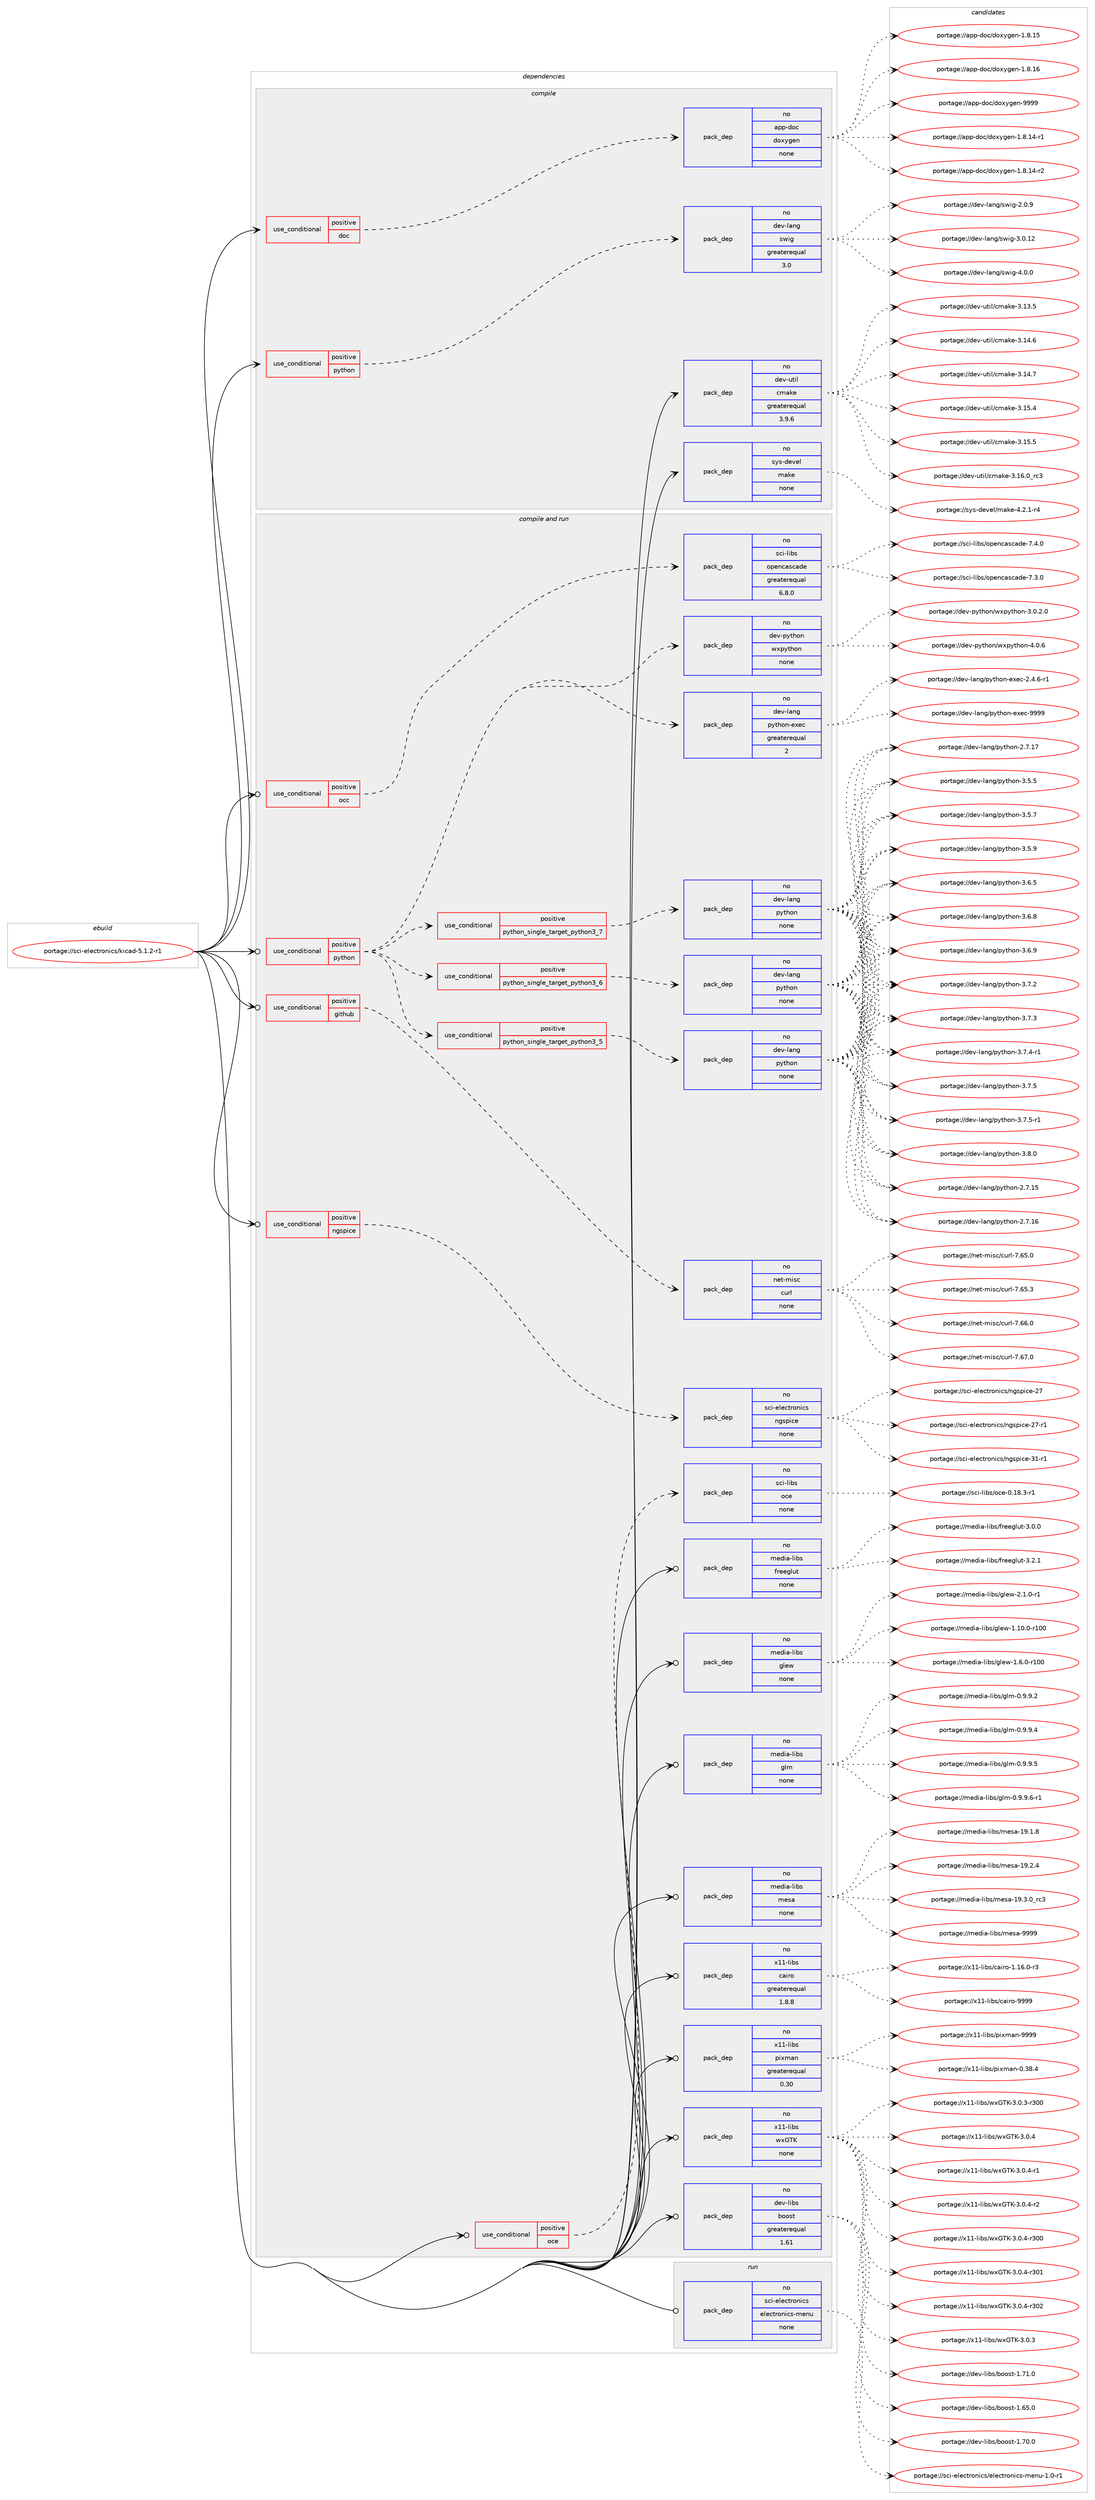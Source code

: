 digraph prolog {

# *************
# Graph options
# *************

newrank=true;
concentrate=true;
compound=true;
graph [rankdir=LR,fontname=Helvetica,fontsize=10,ranksep=1.5];#, ranksep=2.5, nodesep=0.2];
edge  [arrowhead=vee];
node  [fontname=Helvetica,fontsize=10];

# **********
# The ebuild
# **********

subgraph cluster_leftcol {
color=gray;
rank=same;
label=<<i>ebuild</i>>;
id [label="portage://sci-electronics/kicad-5.1.2-r1", color=red, width=4, href="../sci-electronics/kicad-5.1.2-r1.svg"];
}

# ****************
# The dependencies
# ****************

subgraph cluster_midcol {
color=gray;
label=<<i>dependencies</i>>;
subgraph cluster_compile {
fillcolor="#eeeeee";
style=filled;
label=<<i>compile</i>>;
subgraph cond95642 {
dependency386095 [label=<<TABLE BORDER="0" CELLBORDER="1" CELLSPACING="0" CELLPADDING="4"><TR><TD ROWSPAN="3" CELLPADDING="10">use_conditional</TD></TR><TR><TD>positive</TD></TR><TR><TD>doc</TD></TR></TABLE>>, shape=none, color=red];
subgraph pack283910 {
dependency386096 [label=<<TABLE BORDER="0" CELLBORDER="1" CELLSPACING="0" CELLPADDING="4" WIDTH="220"><TR><TD ROWSPAN="6" CELLPADDING="30">pack_dep</TD></TR><TR><TD WIDTH="110">no</TD></TR><TR><TD>app-doc</TD></TR><TR><TD>doxygen</TD></TR><TR><TD>none</TD></TR><TR><TD></TD></TR></TABLE>>, shape=none, color=blue];
}
dependency386095:e -> dependency386096:w [weight=20,style="dashed",arrowhead="vee"];
}
id:e -> dependency386095:w [weight=20,style="solid",arrowhead="vee"];
subgraph cond95643 {
dependency386097 [label=<<TABLE BORDER="0" CELLBORDER="1" CELLSPACING="0" CELLPADDING="4"><TR><TD ROWSPAN="3" CELLPADDING="10">use_conditional</TD></TR><TR><TD>positive</TD></TR><TR><TD>python</TD></TR></TABLE>>, shape=none, color=red];
subgraph pack283911 {
dependency386098 [label=<<TABLE BORDER="0" CELLBORDER="1" CELLSPACING="0" CELLPADDING="4" WIDTH="220"><TR><TD ROWSPAN="6" CELLPADDING="30">pack_dep</TD></TR><TR><TD WIDTH="110">no</TD></TR><TR><TD>dev-lang</TD></TR><TR><TD>swig</TD></TR><TR><TD>greaterequal</TD></TR><TR><TD>3.0</TD></TR></TABLE>>, shape=none, color=blue];
}
dependency386097:e -> dependency386098:w [weight=20,style="dashed",arrowhead="vee"];
}
id:e -> dependency386097:w [weight=20,style="solid",arrowhead="vee"];
subgraph pack283912 {
dependency386099 [label=<<TABLE BORDER="0" CELLBORDER="1" CELLSPACING="0" CELLPADDING="4" WIDTH="220"><TR><TD ROWSPAN="6" CELLPADDING="30">pack_dep</TD></TR><TR><TD WIDTH="110">no</TD></TR><TR><TD>dev-util</TD></TR><TR><TD>cmake</TD></TR><TR><TD>greaterequal</TD></TR><TR><TD>3.9.6</TD></TR></TABLE>>, shape=none, color=blue];
}
id:e -> dependency386099:w [weight=20,style="solid",arrowhead="vee"];
subgraph pack283913 {
dependency386100 [label=<<TABLE BORDER="0" CELLBORDER="1" CELLSPACING="0" CELLPADDING="4" WIDTH="220"><TR><TD ROWSPAN="6" CELLPADDING="30">pack_dep</TD></TR><TR><TD WIDTH="110">no</TD></TR><TR><TD>sys-devel</TD></TR><TR><TD>make</TD></TR><TR><TD>none</TD></TR><TR><TD></TD></TR></TABLE>>, shape=none, color=blue];
}
id:e -> dependency386100:w [weight=20,style="solid",arrowhead="vee"];
}
subgraph cluster_compileandrun {
fillcolor="#eeeeee";
style=filled;
label=<<i>compile and run</i>>;
subgraph cond95644 {
dependency386101 [label=<<TABLE BORDER="0" CELLBORDER="1" CELLSPACING="0" CELLPADDING="4"><TR><TD ROWSPAN="3" CELLPADDING="10">use_conditional</TD></TR><TR><TD>positive</TD></TR><TR><TD>github</TD></TR></TABLE>>, shape=none, color=red];
subgraph pack283914 {
dependency386102 [label=<<TABLE BORDER="0" CELLBORDER="1" CELLSPACING="0" CELLPADDING="4" WIDTH="220"><TR><TD ROWSPAN="6" CELLPADDING="30">pack_dep</TD></TR><TR><TD WIDTH="110">no</TD></TR><TR><TD>net-misc</TD></TR><TR><TD>curl</TD></TR><TR><TD>none</TD></TR><TR><TD></TD></TR></TABLE>>, shape=none, color=blue];
}
dependency386101:e -> dependency386102:w [weight=20,style="dashed",arrowhead="vee"];
}
id:e -> dependency386101:w [weight=20,style="solid",arrowhead="odotvee"];
subgraph cond95645 {
dependency386103 [label=<<TABLE BORDER="0" CELLBORDER="1" CELLSPACING="0" CELLPADDING="4"><TR><TD ROWSPAN="3" CELLPADDING="10">use_conditional</TD></TR><TR><TD>positive</TD></TR><TR><TD>ngspice</TD></TR></TABLE>>, shape=none, color=red];
subgraph pack283915 {
dependency386104 [label=<<TABLE BORDER="0" CELLBORDER="1" CELLSPACING="0" CELLPADDING="4" WIDTH="220"><TR><TD ROWSPAN="6" CELLPADDING="30">pack_dep</TD></TR><TR><TD WIDTH="110">no</TD></TR><TR><TD>sci-electronics</TD></TR><TR><TD>ngspice</TD></TR><TR><TD>none</TD></TR><TR><TD></TD></TR></TABLE>>, shape=none, color=blue];
}
dependency386103:e -> dependency386104:w [weight=20,style="dashed",arrowhead="vee"];
}
id:e -> dependency386103:w [weight=20,style="solid",arrowhead="odotvee"];
subgraph cond95646 {
dependency386105 [label=<<TABLE BORDER="0" CELLBORDER="1" CELLSPACING="0" CELLPADDING="4"><TR><TD ROWSPAN="3" CELLPADDING="10">use_conditional</TD></TR><TR><TD>positive</TD></TR><TR><TD>occ</TD></TR></TABLE>>, shape=none, color=red];
subgraph pack283916 {
dependency386106 [label=<<TABLE BORDER="0" CELLBORDER="1" CELLSPACING="0" CELLPADDING="4" WIDTH="220"><TR><TD ROWSPAN="6" CELLPADDING="30">pack_dep</TD></TR><TR><TD WIDTH="110">no</TD></TR><TR><TD>sci-libs</TD></TR><TR><TD>opencascade</TD></TR><TR><TD>greaterequal</TD></TR><TR><TD>6.8.0</TD></TR></TABLE>>, shape=none, color=blue];
}
dependency386105:e -> dependency386106:w [weight=20,style="dashed",arrowhead="vee"];
}
id:e -> dependency386105:w [weight=20,style="solid",arrowhead="odotvee"];
subgraph cond95647 {
dependency386107 [label=<<TABLE BORDER="0" CELLBORDER="1" CELLSPACING="0" CELLPADDING="4"><TR><TD ROWSPAN="3" CELLPADDING="10">use_conditional</TD></TR><TR><TD>positive</TD></TR><TR><TD>oce</TD></TR></TABLE>>, shape=none, color=red];
subgraph pack283917 {
dependency386108 [label=<<TABLE BORDER="0" CELLBORDER="1" CELLSPACING="0" CELLPADDING="4" WIDTH="220"><TR><TD ROWSPAN="6" CELLPADDING="30">pack_dep</TD></TR><TR><TD WIDTH="110">no</TD></TR><TR><TD>sci-libs</TD></TR><TR><TD>oce</TD></TR><TR><TD>none</TD></TR><TR><TD></TD></TR></TABLE>>, shape=none, color=blue];
}
dependency386107:e -> dependency386108:w [weight=20,style="dashed",arrowhead="vee"];
}
id:e -> dependency386107:w [weight=20,style="solid",arrowhead="odotvee"];
subgraph cond95648 {
dependency386109 [label=<<TABLE BORDER="0" CELLBORDER="1" CELLSPACING="0" CELLPADDING="4"><TR><TD ROWSPAN="3" CELLPADDING="10">use_conditional</TD></TR><TR><TD>positive</TD></TR><TR><TD>python</TD></TR></TABLE>>, shape=none, color=red];
subgraph pack283918 {
dependency386110 [label=<<TABLE BORDER="0" CELLBORDER="1" CELLSPACING="0" CELLPADDING="4" WIDTH="220"><TR><TD ROWSPAN="6" CELLPADDING="30">pack_dep</TD></TR><TR><TD WIDTH="110">no</TD></TR><TR><TD>dev-python</TD></TR><TR><TD>wxpython</TD></TR><TR><TD>none</TD></TR><TR><TD></TD></TR></TABLE>>, shape=none, color=blue];
}
dependency386109:e -> dependency386110:w [weight=20,style="dashed",arrowhead="vee"];
subgraph cond95649 {
dependency386111 [label=<<TABLE BORDER="0" CELLBORDER="1" CELLSPACING="0" CELLPADDING="4"><TR><TD ROWSPAN="3" CELLPADDING="10">use_conditional</TD></TR><TR><TD>positive</TD></TR><TR><TD>python_single_target_python3_5</TD></TR></TABLE>>, shape=none, color=red];
subgraph pack283919 {
dependency386112 [label=<<TABLE BORDER="0" CELLBORDER="1" CELLSPACING="0" CELLPADDING="4" WIDTH="220"><TR><TD ROWSPAN="6" CELLPADDING="30">pack_dep</TD></TR><TR><TD WIDTH="110">no</TD></TR><TR><TD>dev-lang</TD></TR><TR><TD>python</TD></TR><TR><TD>none</TD></TR><TR><TD></TD></TR></TABLE>>, shape=none, color=blue];
}
dependency386111:e -> dependency386112:w [weight=20,style="dashed",arrowhead="vee"];
}
dependency386109:e -> dependency386111:w [weight=20,style="dashed",arrowhead="vee"];
subgraph cond95650 {
dependency386113 [label=<<TABLE BORDER="0" CELLBORDER="1" CELLSPACING="0" CELLPADDING="4"><TR><TD ROWSPAN="3" CELLPADDING="10">use_conditional</TD></TR><TR><TD>positive</TD></TR><TR><TD>python_single_target_python3_6</TD></TR></TABLE>>, shape=none, color=red];
subgraph pack283920 {
dependency386114 [label=<<TABLE BORDER="0" CELLBORDER="1" CELLSPACING="0" CELLPADDING="4" WIDTH="220"><TR><TD ROWSPAN="6" CELLPADDING="30">pack_dep</TD></TR><TR><TD WIDTH="110">no</TD></TR><TR><TD>dev-lang</TD></TR><TR><TD>python</TD></TR><TR><TD>none</TD></TR><TR><TD></TD></TR></TABLE>>, shape=none, color=blue];
}
dependency386113:e -> dependency386114:w [weight=20,style="dashed",arrowhead="vee"];
}
dependency386109:e -> dependency386113:w [weight=20,style="dashed",arrowhead="vee"];
subgraph cond95651 {
dependency386115 [label=<<TABLE BORDER="0" CELLBORDER="1" CELLSPACING="0" CELLPADDING="4"><TR><TD ROWSPAN="3" CELLPADDING="10">use_conditional</TD></TR><TR><TD>positive</TD></TR><TR><TD>python_single_target_python3_7</TD></TR></TABLE>>, shape=none, color=red];
subgraph pack283921 {
dependency386116 [label=<<TABLE BORDER="0" CELLBORDER="1" CELLSPACING="0" CELLPADDING="4" WIDTH="220"><TR><TD ROWSPAN="6" CELLPADDING="30">pack_dep</TD></TR><TR><TD WIDTH="110">no</TD></TR><TR><TD>dev-lang</TD></TR><TR><TD>python</TD></TR><TR><TD>none</TD></TR><TR><TD></TD></TR></TABLE>>, shape=none, color=blue];
}
dependency386115:e -> dependency386116:w [weight=20,style="dashed",arrowhead="vee"];
}
dependency386109:e -> dependency386115:w [weight=20,style="dashed",arrowhead="vee"];
subgraph pack283922 {
dependency386117 [label=<<TABLE BORDER="0" CELLBORDER="1" CELLSPACING="0" CELLPADDING="4" WIDTH="220"><TR><TD ROWSPAN="6" CELLPADDING="30">pack_dep</TD></TR><TR><TD WIDTH="110">no</TD></TR><TR><TD>dev-lang</TD></TR><TR><TD>python-exec</TD></TR><TR><TD>greaterequal</TD></TR><TR><TD>2</TD></TR></TABLE>>, shape=none, color=blue];
}
dependency386109:e -> dependency386117:w [weight=20,style="dashed",arrowhead="vee"];
}
id:e -> dependency386109:w [weight=20,style="solid",arrowhead="odotvee"];
subgraph pack283923 {
dependency386118 [label=<<TABLE BORDER="0" CELLBORDER="1" CELLSPACING="0" CELLPADDING="4" WIDTH="220"><TR><TD ROWSPAN="6" CELLPADDING="30">pack_dep</TD></TR><TR><TD WIDTH="110">no</TD></TR><TR><TD>dev-libs</TD></TR><TR><TD>boost</TD></TR><TR><TD>greaterequal</TD></TR><TR><TD>1.61</TD></TR></TABLE>>, shape=none, color=blue];
}
id:e -> dependency386118:w [weight=20,style="solid",arrowhead="odotvee"];
subgraph pack283924 {
dependency386119 [label=<<TABLE BORDER="0" CELLBORDER="1" CELLSPACING="0" CELLPADDING="4" WIDTH="220"><TR><TD ROWSPAN="6" CELLPADDING="30">pack_dep</TD></TR><TR><TD WIDTH="110">no</TD></TR><TR><TD>media-libs</TD></TR><TR><TD>freeglut</TD></TR><TR><TD>none</TD></TR><TR><TD></TD></TR></TABLE>>, shape=none, color=blue];
}
id:e -> dependency386119:w [weight=20,style="solid",arrowhead="odotvee"];
subgraph pack283925 {
dependency386120 [label=<<TABLE BORDER="0" CELLBORDER="1" CELLSPACING="0" CELLPADDING="4" WIDTH="220"><TR><TD ROWSPAN="6" CELLPADDING="30">pack_dep</TD></TR><TR><TD WIDTH="110">no</TD></TR><TR><TD>media-libs</TD></TR><TR><TD>glew</TD></TR><TR><TD>none</TD></TR><TR><TD></TD></TR></TABLE>>, shape=none, color=blue];
}
id:e -> dependency386120:w [weight=20,style="solid",arrowhead="odotvee"];
subgraph pack283926 {
dependency386121 [label=<<TABLE BORDER="0" CELLBORDER="1" CELLSPACING="0" CELLPADDING="4" WIDTH="220"><TR><TD ROWSPAN="6" CELLPADDING="30">pack_dep</TD></TR><TR><TD WIDTH="110">no</TD></TR><TR><TD>media-libs</TD></TR><TR><TD>glm</TD></TR><TR><TD>none</TD></TR><TR><TD></TD></TR></TABLE>>, shape=none, color=blue];
}
id:e -> dependency386121:w [weight=20,style="solid",arrowhead="odotvee"];
subgraph pack283927 {
dependency386122 [label=<<TABLE BORDER="0" CELLBORDER="1" CELLSPACING="0" CELLPADDING="4" WIDTH="220"><TR><TD ROWSPAN="6" CELLPADDING="30">pack_dep</TD></TR><TR><TD WIDTH="110">no</TD></TR><TR><TD>media-libs</TD></TR><TR><TD>mesa</TD></TR><TR><TD>none</TD></TR><TR><TD></TD></TR></TABLE>>, shape=none, color=blue];
}
id:e -> dependency386122:w [weight=20,style="solid",arrowhead="odotvee"];
subgraph pack283928 {
dependency386123 [label=<<TABLE BORDER="0" CELLBORDER="1" CELLSPACING="0" CELLPADDING="4" WIDTH="220"><TR><TD ROWSPAN="6" CELLPADDING="30">pack_dep</TD></TR><TR><TD WIDTH="110">no</TD></TR><TR><TD>x11-libs</TD></TR><TR><TD>cairo</TD></TR><TR><TD>greaterequal</TD></TR><TR><TD>1.8.8</TD></TR></TABLE>>, shape=none, color=blue];
}
id:e -> dependency386123:w [weight=20,style="solid",arrowhead="odotvee"];
subgraph pack283929 {
dependency386124 [label=<<TABLE BORDER="0" CELLBORDER="1" CELLSPACING="0" CELLPADDING="4" WIDTH="220"><TR><TD ROWSPAN="6" CELLPADDING="30">pack_dep</TD></TR><TR><TD WIDTH="110">no</TD></TR><TR><TD>x11-libs</TD></TR><TR><TD>pixman</TD></TR><TR><TD>greaterequal</TD></TR><TR><TD>0.30</TD></TR></TABLE>>, shape=none, color=blue];
}
id:e -> dependency386124:w [weight=20,style="solid",arrowhead="odotvee"];
subgraph pack283930 {
dependency386125 [label=<<TABLE BORDER="0" CELLBORDER="1" CELLSPACING="0" CELLPADDING="4" WIDTH="220"><TR><TD ROWSPAN="6" CELLPADDING="30">pack_dep</TD></TR><TR><TD WIDTH="110">no</TD></TR><TR><TD>x11-libs</TD></TR><TR><TD>wxGTK</TD></TR><TR><TD>none</TD></TR><TR><TD></TD></TR></TABLE>>, shape=none, color=blue];
}
id:e -> dependency386125:w [weight=20,style="solid",arrowhead="odotvee"];
}
subgraph cluster_run {
fillcolor="#eeeeee";
style=filled;
label=<<i>run</i>>;
subgraph pack283931 {
dependency386126 [label=<<TABLE BORDER="0" CELLBORDER="1" CELLSPACING="0" CELLPADDING="4" WIDTH="220"><TR><TD ROWSPAN="6" CELLPADDING="30">pack_dep</TD></TR><TR><TD WIDTH="110">no</TD></TR><TR><TD>sci-electronics</TD></TR><TR><TD>electronics-menu</TD></TR><TR><TD>none</TD></TR><TR><TD></TD></TR></TABLE>>, shape=none, color=blue];
}
id:e -> dependency386126:w [weight=20,style="solid",arrowhead="odot"];
}
}

# **************
# The candidates
# **************

subgraph cluster_choices {
rank=same;
color=gray;
label=<<i>candidates</i>>;

subgraph choice283910 {
color=black;
nodesep=1;
choiceportage97112112451001119947100111120121103101110454946564649524511449 [label="portage://app-doc/doxygen-1.8.14-r1", color=red, width=4,href="../app-doc/doxygen-1.8.14-r1.svg"];
choiceportage97112112451001119947100111120121103101110454946564649524511450 [label="portage://app-doc/doxygen-1.8.14-r2", color=red, width=4,href="../app-doc/doxygen-1.8.14-r2.svg"];
choiceportage9711211245100111994710011112012110310111045494656464953 [label="portage://app-doc/doxygen-1.8.15", color=red, width=4,href="../app-doc/doxygen-1.8.15.svg"];
choiceportage9711211245100111994710011112012110310111045494656464954 [label="portage://app-doc/doxygen-1.8.16", color=red, width=4,href="../app-doc/doxygen-1.8.16.svg"];
choiceportage971121124510011199471001111201211031011104557575757 [label="portage://app-doc/doxygen-9999", color=red, width=4,href="../app-doc/doxygen-9999.svg"];
dependency386096:e -> choiceportage97112112451001119947100111120121103101110454946564649524511449:w [style=dotted,weight="100"];
dependency386096:e -> choiceportage97112112451001119947100111120121103101110454946564649524511450:w [style=dotted,weight="100"];
dependency386096:e -> choiceportage9711211245100111994710011112012110310111045494656464953:w [style=dotted,weight="100"];
dependency386096:e -> choiceportage9711211245100111994710011112012110310111045494656464954:w [style=dotted,weight="100"];
dependency386096:e -> choiceportage971121124510011199471001111201211031011104557575757:w [style=dotted,weight="100"];
}
subgraph choice283911 {
color=black;
nodesep=1;
choiceportage100101118451089711010347115119105103455046484657 [label="portage://dev-lang/swig-2.0.9", color=red, width=4,href="../dev-lang/swig-2.0.9.svg"];
choiceportage10010111845108971101034711511910510345514648464950 [label="portage://dev-lang/swig-3.0.12", color=red, width=4,href="../dev-lang/swig-3.0.12.svg"];
choiceportage100101118451089711010347115119105103455246484648 [label="portage://dev-lang/swig-4.0.0", color=red, width=4,href="../dev-lang/swig-4.0.0.svg"];
dependency386098:e -> choiceportage100101118451089711010347115119105103455046484657:w [style=dotted,weight="100"];
dependency386098:e -> choiceportage10010111845108971101034711511910510345514648464950:w [style=dotted,weight="100"];
dependency386098:e -> choiceportage100101118451089711010347115119105103455246484648:w [style=dotted,weight="100"];
}
subgraph choice283912 {
color=black;
nodesep=1;
choiceportage1001011184511711610510847991099710710145514649514653 [label="portage://dev-util/cmake-3.13.5", color=red, width=4,href="../dev-util/cmake-3.13.5.svg"];
choiceportage1001011184511711610510847991099710710145514649524654 [label="portage://dev-util/cmake-3.14.6", color=red, width=4,href="../dev-util/cmake-3.14.6.svg"];
choiceportage1001011184511711610510847991099710710145514649524655 [label="portage://dev-util/cmake-3.14.7", color=red, width=4,href="../dev-util/cmake-3.14.7.svg"];
choiceportage1001011184511711610510847991099710710145514649534652 [label="portage://dev-util/cmake-3.15.4", color=red, width=4,href="../dev-util/cmake-3.15.4.svg"];
choiceportage1001011184511711610510847991099710710145514649534653 [label="portage://dev-util/cmake-3.15.5", color=red, width=4,href="../dev-util/cmake-3.15.5.svg"];
choiceportage1001011184511711610510847991099710710145514649544648951149951 [label="portage://dev-util/cmake-3.16.0_rc3", color=red, width=4,href="../dev-util/cmake-3.16.0_rc3.svg"];
dependency386099:e -> choiceportage1001011184511711610510847991099710710145514649514653:w [style=dotted,weight="100"];
dependency386099:e -> choiceportage1001011184511711610510847991099710710145514649524654:w [style=dotted,weight="100"];
dependency386099:e -> choiceportage1001011184511711610510847991099710710145514649524655:w [style=dotted,weight="100"];
dependency386099:e -> choiceportage1001011184511711610510847991099710710145514649534652:w [style=dotted,weight="100"];
dependency386099:e -> choiceportage1001011184511711610510847991099710710145514649534653:w [style=dotted,weight="100"];
dependency386099:e -> choiceportage1001011184511711610510847991099710710145514649544648951149951:w [style=dotted,weight="100"];
}
subgraph choice283913 {
color=black;
nodesep=1;
choiceportage1151211154510010111810110847109971071014552465046494511452 [label="portage://sys-devel/make-4.2.1-r4", color=red, width=4,href="../sys-devel/make-4.2.1-r4.svg"];
dependency386100:e -> choiceportage1151211154510010111810110847109971071014552465046494511452:w [style=dotted,weight="100"];
}
subgraph choice283914 {
color=black;
nodesep=1;
choiceportage1101011164510910511599479911711410845554654534648 [label="portage://net-misc/curl-7.65.0", color=red, width=4,href="../net-misc/curl-7.65.0.svg"];
choiceportage1101011164510910511599479911711410845554654534651 [label="portage://net-misc/curl-7.65.3", color=red, width=4,href="../net-misc/curl-7.65.3.svg"];
choiceportage1101011164510910511599479911711410845554654544648 [label="portage://net-misc/curl-7.66.0", color=red, width=4,href="../net-misc/curl-7.66.0.svg"];
choiceportage1101011164510910511599479911711410845554654554648 [label="portage://net-misc/curl-7.67.0", color=red, width=4,href="../net-misc/curl-7.67.0.svg"];
dependency386102:e -> choiceportage1101011164510910511599479911711410845554654534648:w [style=dotted,weight="100"];
dependency386102:e -> choiceportage1101011164510910511599479911711410845554654534651:w [style=dotted,weight="100"];
dependency386102:e -> choiceportage1101011164510910511599479911711410845554654544648:w [style=dotted,weight="100"];
dependency386102:e -> choiceportage1101011164510910511599479911711410845554654554648:w [style=dotted,weight="100"];
}
subgraph choice283915 {
color=black;
nodesep=1;
choiceportage115991054510110810199116114111110105991154711010311511210599101455055 [label="portage://sci-electronics/ngspice-27", color=red, width=4,href="../sci-electronics/ngspice-27.svg"];
choiceportage1159910545101108101991161141111101059911547110103115112105991014550554511449 [label="portage://sci-electronics/ngspice-27-r1", color=red, width=4,href="../sci-electronics/ngspice-27-r1.svg"];
choiceportage1159910545101108101991161141111101059911547110103115112105991014551494511449 [label="portage://sci-electronics/ngspice-31-r1", color=red, width=4,href="../sci-electronics/ngspice-31-r1.svg"];
dependency386104:e -> choiceportage115991054510110810199116114111110105991154711010311511210599101455055:w [style=dotted,weight="100"];
dependency386104:e -> choiceportage1159910545101108101991161141111101059911547110103115112105991014550554511449:w [style=dotted,weight="100"];
dependency386104:e -> choiceportage1159910545101108101991161141111101059911547110103115112105991014551494511449:w [style=dotted,weight="100"];
}
subgraph choice283916 {
color=black;
nodesep=1;
choiceportage1159910545108105981154711111210111099971159997100101455546514648 [label="portage://sci-libs/opencascade-7.3.0", color=red, width=4,href="../sci-libs/opencascade-7.3.0.svg"];
choiceportage1159910545108105981154711111210111099971159997100101455546524648 [label="portage://sci-libs/opencascade-7.4.0", color=red, width=4,href="../sci-libs/opencascade-7.4.0.svg"];
dependency386106:e -> choiceportage1159910545108105981154711111210111099971159997100101455546514648:w [style=dotted,weight="100"];
dependency386106:e -> choiceportage1159910545108105981154711111210111099971159997100101455546524648:w [style=dotted,weight="100"];
}
subgraph choice283917 {
color=black;
nodesep=1;
choiceportage1159910545108105981154711199101454846495646514511449 [label="portage://sci-libs/oce-0.18.3-r1", color=red, width=4,href="../sci-libs/oce-0.18.3-r1.svg"];
dependency386108:e -> choiceportage1159910545108105981154711199101454846495646514511449:w [style=dotted,weight="100"];
}
subgraph choice283918 {
color=black;
nodesep=1;
choiceportage10010111845112121116104111110471191201121211161041111104551464846504648 [label="portage://dev-python/wxpython-3.0.2.0", color=red, width=4,href="../dev-python/wxpython-3.0.2.0.svg"];
choiceportage1001011184511212111610411111047119120112121116104111110455246484654 [label="portage://dev-python/wxpython-4.0.6", color=red, width=4,href="../dev-python/wxpython-4.0.6.svg"];
dependency386110:e -> choiceportage10010111845112121116104111110471191201121211161041111104551464846504648:w [style=dotted,weight="100"];
dependency386110:e -> choiceportage1001011184511212111610411111047119120112121116104111110455246484654:w [style=dotted,weight="100"];
}
subgraph choice283919 {
color=black;
nodesep=1;
choiceportage10010111845108971101034711212111610411111045504655464953 [label="portage://dev-lang/python-2.7.15", color=red, width=4,href="../dev-lang/python-2.7.15.svg"];
choiceportage10010111845108971101034711212111610411111045504655464954 [label="portage://dev-lang/python-2.7.16", color=red, width=4,href="../dev-lang/python-2.7.16.svg"];
choiceportage10010111845108971101034711212111610411111045504655464955 [label="portage://dev-lang/python-2.7.17", color=red, width=4,href="../dev-lang/python-2.7.17.svg"];
choiceportage100101118451089711010347112121116104111110455146534653 [label="portage://dev-lang/python-3.5.5", color=red, width=4,href="../dev-lang/python-3.5.5.svg"];
choiceportage100101118451089711010347112121116104111110455146534655 [label="portage://dev-lang/python-3.5.7", color=red, width=4,href="../dev-lang/python-3.5.7.svg"];
choiceportage100101118451089711010347112121116104111110455146534657 [label="portage://dev-lang/python-3.5.9", color=red, width=4,href="../dev-lang/python-3.5.9.svg"];
choiceportage100101118451089711010347112121116104111110455146544653 [label="portage://dev-lang/python-3.6.5", color=red, width=4,href="../dev-lang/python-3.6.5.svg"];
choiceportage100101118451089711010347112121116104111110455146544656 [label="portage://dev-lang/python-3.6.8", color=red, width=4,href="../dev-lang/python-3.6.8.svg"];
choiceportage100101118451089711010347112121116104111110455146544657 [label="portage://dev-lang/python-3.6.9", color=red, width=4,href="../dev-lang/python-3.6.9.svg"];
choiceportage100101118451089711010347112121116104111110455146554650 [label="portage://dev-lang/python-3.7.2", color=red, width=4,href="../dev-lang/python-3.7.2.svg"];
choiceportage100101118451089711010347112121116104111110455146554651 [label="portage://dev-lang/python-3.7.3", color=red, width=4,href="../dev-lang/python-3.7.3.svg"];
choiceportage1001011184510897110103471121211161041111104551465546524511449 [label="portage://dev-lang/python-3.7.4-r1", color=red, width=4,href="../dev-lang/python-3.7.4-r1.svg"];
choiceportage100101118451089711010347112121116104111110455146554653 [label="portage://dev-lang/python-3.7.5", color=red, width=4,href="../dev-lang/python-3.7.5.svg"];
choiceportage1001011184510897110103471121211161041111104551465546534511449 [label="portage://dev-lang/python-3.7.5-r1", color=red, width=4,href="../dev-lang/python-3.7.5-r1.svg"];
choiceportage100101118451089711010347112121116104111110455146564648 [label="portage://dev-lang/python-3.8.0", color=red, width=4,href="../dev-lang/python-3.8.0.svg"];
dependency386112:e -> choiceportage10010111845108971101034711212111610411111045504655464953:w [style=dotted,weight="100"];
dependency386112:e -> choiceportage10010111845108971101034711212111610411111045504655464954:w [style=dotted,weight="100"];
dependency386112:e -> choiceportage10010111845108971101034711212111610411111045504655464955:w [style=dotted,weight="100"];
dependency386112:e -> choiceportage100101118451089711010347112121116104111110455146534653:w [style=dotted,weight="100"];
dependency386112:e -> choiceportage100101118451089711010347112121116104111110455146534655:w [style=dotted,weight="100"];
dependency386112:e -> choiceportage100101118451089711010347112121116104111110455146534657:w [style=dotted,weight="100"];
dependency386112:e -> choiceportage100101118451089711010347112121116104111110455146544653:w [style=dotted,weight="100"];
dependency386112:e -> choiceportage100101118451089711010347112121116104111110455146544656:w [style=dotted,weight="100"];
dependency386112:e -> choiceportage100101118451089711010347112121116104111110455146544657:w [style=dotted,weight="100"];
dependency386112:e -> choiceportage100101118451089711010347112121116104111110455146554650:w [style=dotted,weight="100"];
dependency386112:e -> choiceportage100101118451089711010347112121116104111110455146554651:w [style=dotted,weight="100"];
dependency386112:e -> choiceportage1001011184510897110103471121211161041111104551465546524511449:w [style=dotted,weight="100"];
dependency386112:e -> choiceportage100101118451089711010347112121116104111110455146554653:w [style=dotted,weight="100"];
dependency386112:e -> choiceportage1001011184510897110103471121211161041111104551465546534511449:w [style=dotted,weight="100"];
dependency386112:e -> choiceportage100101118451089711010347112121116104111110455146564648:w [style=dotted,weight="100"];
}
subgraph choice283920 {
color=black;
nodesep=1;
choiceportage10010111845108971101034711212111610411111045504655464953 [label="portage://dev-lang/python-2.7.15", color=red, width=4,href="../dev-lang/python-2.7.15.svg"];
choiceportage10010111845108971101034711212111610411111045504655464954 [label="portage://dev-lang/python-2.7.16", color=red, width=4,href="../dev-lang/python-2.7.16.svg"];
choiceportage10010111845108971101034711212111610411111045504655464955 [label="portage://dev-lang/python-2.7.17", color=red, width=4,href="../dev-lang/python-2.7.17.svg"];
choiceportage100101118451089711010347112121116104111110455146534653 [label="portage://dev-lang/python-3.5.5", color=red, width=4,href="../dev-lang/python-3.5.5.svg"];
choiceportage100101118451089711010347112121116104111110455146534655 [label="portage://dev-lang/python-3.5.7", color=red, width=4,href="../dev-lang/python-3.5.7.svg"];
choiceportage100101118451089711010347112121116104111110455146534657 [label="portage://dev-lang/python-3.5.9", color=red, width=4,href="../dev-lang/python-3.5.9.svg"];
choiceportage100101118451089711010347112121116104111110455146544653 [label="portage://dev-lang/python-3.6.5", color=red, width=4,href="../dev-lang/python-3.6.5.svg"];
choiceportage100101118451089711010347112121116104111110455146544656 [label="portage://dev-lang/python-3.6.8", color=red, width=4,href="../dev-lang/python-3.6.8.svg"];
choiceportage100101118451089711010347112121116104111110455146544657 [label="portage://dev-lang/python-3.6.9", color=red, width=4,href="../dev-lang/python-3.6.9.svg"];
choiceportage100101118451089711010347112121116104111110455146554650 [label="portage://dev-lang/python-3.7.2", color=red, width=4,href="../dev-lang/python-3.7.2.svg"];
choiceportage100101118451089711010347112121116104111110455146554651 [label="portage://dev-lang/python-3.7.3", color=red, width=4,href="../dev-lang/python-3.7.3.svg"];
choiceportage1001011184510897110103471121211161041111104551465546524511449 [label="portage://dev-lang/python-3.7.4-r1", color=red, width=4,href="../dev-lang/python-3.7.4-r1.svg"];
choiceportage100101118451089711010347112121116104111110455146554653 [label="portage://dev-lang/python-3.7.5", color=red, width=4,href="../dev-lang/python-3.7.5.svg"];
choiceportage1001011184510897110103471121211161041111104551465546534511449 [label="portage://dev-lang/python-3.7.5-r1", color=red, width=4,href="../dev-lang/python-3.7.5-r1.svg"];
choiceportage100101118451089711010347112121116104111110455146564648 [label="portage://dev-lang/python-3.8.0", color=red, width=4,href="../dev-lang/python-3.8.0.svg"];
dependency386114:e -> choiceportage10010111845108971101034711212111610411111045504655464953:w [style=dotted,weight="100"];
dependency386114:e -> choiceportage10010111845108971101034711212111610411111045504655464954:w [style=dotted,weight="100"];
dependency386114:e -> choiceportage10010111845108971101034711212111610411111045504655464955:w [style=dotted,weight="100"];
dependency386114:e -> choiceportage100101118451089711010347112121116104111110455146534653:w [style=dotted,weight="100"];
dependency386114:e -> choiceportage100101118451089711010347112121116104111110455146534655:w [style=dotted,weight="100"];
dependency386114:e -> choiceportage100101118451089711010347112121116104111110455146534657:w [style=dotted,weight="100"];
dependency386114:e -> choiceportage100101118451089711010347112121116104111110455146544653:w [style=dotted,weight="100"];
dependency386114:e -> choiceportage100101118451089711010347112121116104111110455146544656:w [style=dotted,weight="100"];
dependency386114:e -> choiceportage100101118451089711010347112121116104111110455146544657:w [style=dotted,weight="100"];
dependency386114:e -> choiceportage100101118451089711010347112121116104111110455146554650:w [style=dotted,weight="100"];
dependency386114:e -> choiceportage100101118451089711010347112121116104111110455146554651:w [style=dotted,weight="100"];
dependency386114:e -> choiceportage1001011184510897110103471121211161041111104551465546524511449:w [style=dotted,weight="100"];
dependency386114:e -> choiceportage100101118451089711010347112121116104111110455146554653:w [style=dotted,weight="100"];
dependency386114:e -> choiceportage1001011184510897110103471121211161041111104551465546534511449:w [style=dotted,weight="100"];
dependency386114:e -> choiceportage100101118451089711010347112121116104111110455146564648:w [style=dotted,weight="100"];
}
subgraph choice283921 {
color=black;
nodesep=1;
choiceportage10010111845108971101034711212111610411111045504655464953 [label="portage://dev-lang/python-2.7.15", color=red, width=4,href="../dev-lang/python-2.7.15.svg"];
choiceportage10010111845108971101034711212111610411111045504655464954 [label="portage://dev-lang/python-2.7.16", color=red, width=4,href="../dev-lang/python-2.7.16.svg"];
choiceportage10010111845108971101034711212111610411111045504655464955 [label="portage://dev-lang/python-2.7.17", color=red, width=4,href="../dev-lang/python-2.7.17.svg"];
choiceportage100101118451089711010347112121116104111110455146534653 [label="portage://dev-lang/python-3.5.5", color=red, width=4,href="../dev-lang/python-3.5.5.svg"];
choiceportage100101118451089711010347112121116104111110455146534655 [label="portage://dev-lang/python-3.5.7", color=red, width=4,href="../dev-lang/python-3.5.7.svg"];
choiceportage100101118451089711010347112121116104111110455146534657 [label="portage://dev-lang/python-3.5.9", color=red, width=4,href="../dev-lang/python-3.5.9.svg"];
choiceportage100101118451089711010347112121116104111110455146544653 [label="portage://dev-lang/python-3.6.5", color=red, width=4,href="../dev-lang/python-3.6.5.svg"];
choiceportage100101118451089711010347112121116104111110455146544656 [label="portage://dev-lang/python-3.6.8", color=red, width=4,href="../dev-lang/python-3.6.8.svg"];
choiceportage100101118451089711010347112121116104111110455146544657 [label="portage://dev-lang/python-3.6.9", color=red, width=4,href="../dev-lang/python-3.6.9.svg"];
choiceportage100101118451089711010347112121116104111110455146554650 [label="portage://dev-lang/python-3.7.2", color=red, width=4,href="../dev-lang/python-3.7.2.svg"];
choiceportage100101118451089711010347112121116104111110455146554651 [label="portage://dev-lang/python-3.7.3", color=red, width=4,href="../dev-lang/python-3.7.3.svg"];
choiceportage1001011184510897110103471121211161041111104551465546524511449 [label="portage://dev-lang/python-3.7.4-r1", color=red, width=4,href="../dev-lang/python-3.7.4-r1.svg"];
choiceportage100101118451089711010347112121116104111110455146554653 [label="portage://dev-lang/python-3.7.5", color=red, width=4,href="../dev-lang/python-3.7.5.svg"];
choiceportage1001011184510897110103471121211161041111104551465546534511449 [label="portage://dev-lang/python-3.7.5-r1", color=red, width=4,href="../dev-lang/python-3.7.5-r1.svg"];
choiceportage100101118451089711010347112121116104111110455146564648 [label="portage://dev-lang/python-3.8.0", color=red, width=4,href="../dev-lang/python-3.8.0.svg"];
dependency386116:e -> choiceportage10010111845108971101034711212111610411111045504655464953:w [style=dotted,weight="100"];
dependency386116:e -> choiceportage10010111845108971101034711212111610411111045504655464954:w [style=dotted,weight="100"];
dependency386116:e -> choiceportage10010111845108971101034711212111610411111045504655464955:w [style=dotted,weight="100"];
dependency386116:e -> choiceportage100101118451089711010347112121116104111110455146534653:w [style=dotted,weight="100"];
dependency386116:e -> choiceportage100101118451089711010347112121116104111110455146534655:w [style=dotted,weight="100"];
dependency386116:e -> choiceportage100101118451089711010347112121116104111110455146534657:w [style=dotted,weight="100"];
dependency386116:e -> choiceportage100101118451089711010347112121116104111110455146544653:w [style=dotted,weight="100"];
dependency386116:e -> choiceportage100101118451089711010347112121116104111110455146544656:w [style=dotted,weight="100"];
dependency386116:e -> choiceportage100101118451089711010347112121116104111110455146544657:w [style=dotted,weight="100"];
dependency386116:e -> choiceportage100101118451089711010347112121116104111110455146554650:w [style=dotted,weight="100"];
dependency386116:e -> choiceportage100101118451089711010347112121116104111110455146554651:w [style=dotted,weight="100"];
dependency386116:e -> choiceportage1001011184510897110103471121211161041111104551465546524511449:w [style=dotted,weight="100"];
dependency386116:e -> choiceportage100101118451089711010347112121116104111110455146554653:w [style=dotted,weight="100"];
dependency386116:e -> choiceportage1001011184510897110103471121211161041111104551465546534511449:w [style=dotted,weight="100"];
dependency386116:e -> choiceportage100101118451089711010347112121116104111110455146564648:w [style=dotted,weight="100"];
}
subgraph choice283922 {
color=black;
nodesep=1;
choiceportage10010111845108971101034711212111610411111045101120101994550465246544511449 [label="portage://dev-lang/python-exec-2.4.6-r1", color=red, width=4,href="../dev-lang/python-exec-2.4.6-r1.svg"];
choiceportage10010111845108971101034711212111610411111045101120101994557575757 [label="portage://dev-lang/python-exec-9999", color=red, width=4,href="../dev-lang/python-exec-9999.svg"];
dependency386117:e -> choiceportage10010111845108971101034711212111610411111045101120101994550465246544511449:w [style=dotted,weight="100"];
dependency386117:e -> choiceportage10010111845108971101034711212111610411111045101120101994557575757:w [style=dotted,weight="100"];
}
subgraph choice283923 {
color=black;
nodesep=1;
choiceportage1001011184510810598115479811111111511645494654534648 [label="portage://dev-libs/boost-1.65.0", color=red, width=4,href="../dev-libs/boost-1.65.0.svg"];
choiceportage1001011184510810598115479811111111511645494655484648 [label="portage://dev-libs/boost-1.70.0", color=red, width=4,href="../dev-libs/boost-1.70.0.svg"];
choiceportage1001011184510810598115479811111111511645494655494648 [label="portage://dev-libs/boost-1.71.0", color=red, width=4,href="../dev-libs/boost-1.71.0.svg"];
dependency386118:e -> choiceportage1001011184510810598115479811111111511645494654534648:w [style=dotted,weight="100"];
dependency386118:e -> choiceportage1001011184510810598115479811111111511645494655484648:w [style=dotted,weight="100"];
dependency386118:e -> choiceportage1001011184510810598115479811111111511645494655494648:w [style=dotted,weight="100"];
}
subgraph choice283924 {
color=black;
nodesep=1;
choiceportage10910110010597451081059811547102114101101103108117116455146484648 [label="portage://media-libs/freeglut-3.0.0", color=red, width=4,href="../media-libs/freeglut-3.0.0.svg"];
choiceportage10910110010597451081059811547102114101101103108117116455146504649 [label="portage://media-libs/freeglut-3.2.1", color=red, width=4,href="../media-libs/freeglut-3.2.1.svg"];
dependency386119:e -> choiceportage10910110010597451081059811547102114101101103108117116455146484648:w [style=dotted,weight="100"];
dependency386119:e -> choiceportage10910110010597451081059811547102114101101103108117116455146504649:w [style=dotted,weight="100"];
}
subgraph choice283925 {
color=black;
nodesep=1;
choiceportage109101100105974510810598115471031081011194549464948464845114494848 [label="portage://media-libs/glew-1.10.0-r100", color=red, width=4,href="../media-libs/glew-1.10.0-r100.svg"];
choiceportage1091011001059745108105981154710310810111945494654464845114494848 [label="portage://media-libs/glew-1.6.0-r100", color=red, width=4,href="../media-libs/glew-1.6.0-r100.svg"];
choiceportage109101100105974510810598115471031081011194550464946484511449 [label="portage://media-libs/glew-2.1.0-r1", color=red, width=4,href="../media-libs/glew-2.1.0-r1.svg"];
dependency386120:e -> choiceportage109101100105974510810598115471031081011194549464948464845114494848:w [style=dotted,weight="100"];
dependency386120:e -> choiceportage1091011001059745108105981154710310810111945494654464845114494848:w [style=dotted,weight="100"];
dependency386120:e -> choiceportage109101100105974510810598115471031081011194550464946484511449:w [style=dotted,weight="100"];
}
subgraph choice283926 {
color=black;
nodesep=1;
choiceportage109101100105974510810598115471031081094548465746574650 [label="portage://media-libs/glm-0.9.9.2", color=red, width=4,href="../media-libs/glm-0.9.9.2.svg"];
choiceportage109101100105974510810598115471031081094548465746574652 [label="portage://media-libs/glm-0.9.9.4", color=red, width=4,href="../media-libs/glm-0.9.9.4.svg"];
choiceportage109101100105974510810598115471031081094548465746574653 [label="portage://media-libs/glm-0.9.9.5", color=red, width=4,href="../media-libs/glm-0.9.9.5.svg"];
choiceportage1091011001059745108105981154710310810945484657465746544511449 [label="portage://media-libs/glm-0.9.9.6-r1", color=red, width=4,href="../media-libs/glm-0.9.9.6-r1.svg"];
dependency386121:e -> choiceportage109101100105974510810598115471031081094548465746574650:w [style=dotted,weight="100"];
dependency386121:e -> choiceportage109101100105974510810598115471031081094548465746574652:w [style=dotted,weight="100"];
dependency386121:e -> choiceportage109101100105974510810598115471031081094548465746574653:w [style=dotted,weight="100"];
dependency386121:e -> choiceportage1091011001059745108105981154710310810945484657465746544511449:w [style=dotted,weight="100"];
}
subgraph choice283927 {
color=black;
nodesep=1;
choiceportage109101100105974510810598115471091011159745495746494656 [label="portage://media-libs/mesa-19.1.8", color=red, width=4,href="../media-libs/mesa-19.1.8.svg"];
choiceportage109101100105974510810598115471091011159745495746504652 [label="portage://media-libs/mesa-19.2.4", color=red, width=4,href="../media-libs/mesa-19.2.4.svg"];
choiceportage109101100105974510810598115471091011159745495746514648951149951 [label="portage://media-libs/mesa-19.3.0_rc3", color=red, width=4,href="../media-libs/mesa-19.3.0_rc3.svg"];
choiceportage10910110010597451081059811547109101115974557575757 [label="portage://media-libs/mesa-9999", color=red, width=4,href="../media-libs/mesa-9999.svg"];
dependency386122:e -> choiceportage109101100105974510810598115471091011159745495746494656:w [style=dotted,weight="100"];
dependency386122:e -> choiceportage109101100105974510810598115471091011159745495746504652:w [style=dotted,weight="100"];
dependency386122:e -> choiceportage109101100105974510810598115471091011159745495746514648951149951:w [style=dotted,weight="100"];
dependency386122:e -> choiceportage10910110010597451081059811547109101115974557575757:w [style=dotted,weight="100"];
}
subgraph choice283928 {
color=black;
nodesep=1;
choiceportage12049494510810598115479997105114111454946495446484511451 [label="portage://x11-libs/cairo-1.16.0-r3", color=red, width=4,href="../x11-libs/cairo-1.16.0-r3.svg"];
choiceportage120494945108105981154799971051141114557575757 [label="portage://x11-libs/cairo-9999", color=red, width=4,href="../x11-libs/cairo-9999.svg"];
dependency386123:e -> choiceportage12049494510810598115479997105114111454946495446484511451:w [style=dotted,weight="100"];
dependency386123:e -> choiceportage120494945108105981154799971051141114557575757:w [style=dotted,weight="100"];
}
subgraph choice283929 {
color=black;
nodesep=1;
choiceportage12049494510810598115471121051201099711045484651564652 [label="portage://x11-libs/pixman-0.38.4", color=red, width=4,href="../x11-libs/pixman-0.38.4.svg"];
choiceportage1204949451081059811547112105120109971104557575757 [label="portage://x11-libs/pixman-9999", color=red, width=4,href="../x11-libs/pixman-9999.svg"];
dependency386124:e -> choiceportage12049494510810598115471121051201099711045484651564652:w [style=dotted,weight="100"];
dependency386124:e -> choiceportage1204949451081059811547112105120109971104557575757:w [style=dotted,weight="100"];
}
subgraph choice283930 {
color=black;
nodesep=1;
choiceportage1204949451081059811547119120718475455146484651 [label="portage://x11-libs/wxGTK-3.0.3", color=red, width=4,href="../x11-libs/wxGTK-3.0.3.svg"];
choiceportage120494945108105981154711912071847545514648465145114514848 [label="portage://x11-libs/wxGTK-3.0.3-r300", color=red, width=4,href="../x11-libs/wxGTK-3.0.3-r300.svg"];
choiceportage1204949451081059811547119120718475455146484652 [label="portage://x11-libs/wxGTK-3.0.4", color=red, width=4,href="../x11-libs/wxGTK-3.0.4.svg"];
choiceportage12049494510810598115471191207184754551464846524511449 [label="portage://x11-libs/wxGTK-3.0.4-r1", color=red, width=4,href="../x11-libs/wxGTK-3.0.4-r1.svg"];
choiceportage12049494510810598115471191207184754551464846524511450 [label="portage://x11-libs/wxGTK-3.0.4-r2", color=red, width=4,href="../x11-libs/wxGTK-3.0.4-r2.svg"];
choiceportage120494945108105981154711912071847545514648465245114514848 [label="portage://x11-libs/wxGTK-3.0.4-r300", color=red, width=4,href="../x11-libs/wxGTK-3.0.4-r300.svg"];
choiceportage120494945108105981154711912071847545514648465245114514849 [label="portage://x11-libs/wxGTK-3.0.4-r301", color=red, width=4,href="../x11-libs/wxGTK-3.0.4-r301.svg"];
choiceportage120494945108105981154711912071847545514648465245114514850 [label="portage://x11-libs/wxGTK-3.0.4-r302", color=red, width=4,href="../x11-libs/wxGTK-3.0.4-r302.svg"];
dependency386125:e -> choiceportage1204949451081059811547119120718475455146484651:w [style=dotted,weight="100"];
dependency386125:e -> choiceportage120494945108105981154711912071847545514648465145114514848:w [style=dotted,weight="100"];
dependency386125:e -> choiceportage1204949451081059811547119120718475455146484652:w [style=dotted,weight="100"];
dependency386125:e -> choiceportage12049494510810598115471191207184754551464846524511449:w [style=dotted,weight="100"];
dependency386125:e -> choiceportage12049494510810598115471191207184754551464846524511450:w [style=dotted,weight="100"];
dependency386125:e -> choiceportage120494945108105981154711912071847545514648465245114514848:w [style=dotted,weight="100"];
dependency386125:e -> choiceportage120494945108105981154711912071847545514648465245114514849:w [style=dotted,weight="100"];
dependency386125:e -> choiceportage120494945108105981154711912071847545514648465245114514850:w [style=dotted,weight="100"];
}
subgraph choice283931 {
color=black;
nodesep=1;
choiceportage1159910545101108101991161141111101059911547101108101991161141111101059911545109101110117454946484511449 [label="portage://sci-electronics/electronics-menu-1.0-r1", color=red, width=4,href="../sci-electronics/electronics-menu-1.0-r1.svg"];
dependency386126:e -> choiceportage1159910545101108101991161141111101059911547101108101991161141111101059911545109101110117454946484511449:w [style=dotted,weight="100"];
}
}

}
